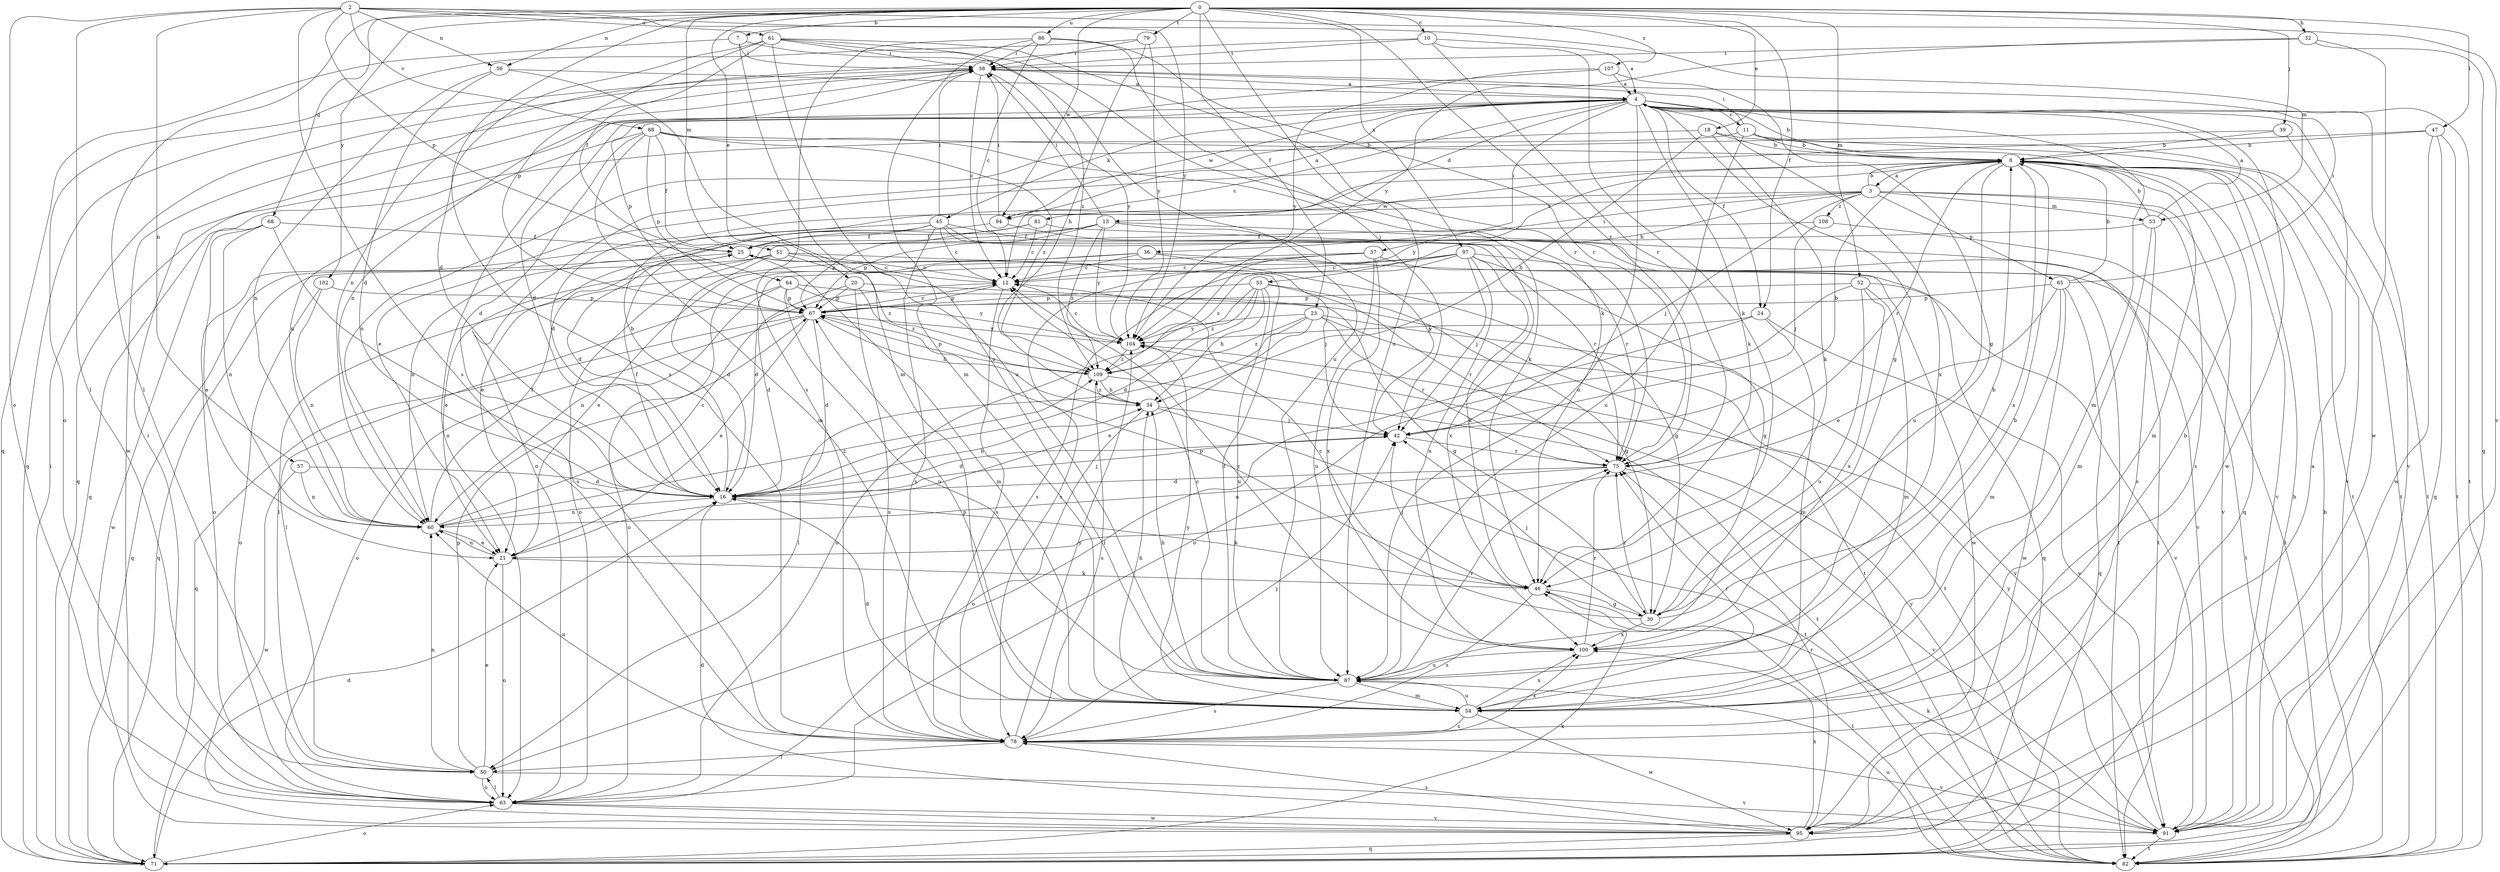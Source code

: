 strict digraph  {
0;
2;
3;
4;
7;
8;
10;
11;
12;
13;
16;
18;
20;
21;
23;
24;
25;
30;
32;
33;
34;
36;
37;
38;
39;
42;
45;
46;
47;
50;
51;
52;
53;
54;
56;
57;
60;
61;
63;
64;
65;
67;
68;
71;
75;
78;
79;
81;
82;
86;
87;
88;
91;
94;
95;
97;
100;
102;
104;
107;
108;
109;
0 -> 7  [label=b];
0 -> 10  [label=c];
0 -> 18  [label=e];
0 -> 20  [label=e];
0 -> 23  [label=f];
0 -> 24  [label=f];
0 -> 32  [label=h];
0 -> 39  [label=j];
0 -> 47  [label=l];
0 -> 50  [label=l];
0 -> 51  [label=m];
0 -> 52  [label=m];
0 -> 56  [label=n];
0 -> 68  [label=q];
0 -> 75  [label=r];
0 -> 78  [label=s];
0 -> 79  [label=t];
0 -> 86  [label=u];
0 -> 87  [label=u];
0 -> 94  [label=w];
0 -> 97  [label=x];
0 -> 102  [label=y];
0 -> 107  [label=z];
2 -> 50  [label=l];
2 -> 53  [label=m];
2 -> 56  [label=n];
2 -> 57  [label=n];
2 -> 61  [label=o];
2 -> 63  [label=o];
2 -> 64  [label=p];
2 -> 78  [label=s];
2 -> 88  [label=v];
2 -> 91  [label=v];
2 -> 104  [label=y];
3 -> 8  [label=b];
3 -> 33  [label=h];
3 -> 36  [label=i];
3 -> 42  [label=j];
3 -> 53  [label=m];
3 -> 65  [label=p];
3 -> 78  [label=s];
3 -> 81  [label=t];
3 -> 91  [label=v];
3 -> 94  [label=w];
3 -> 108  [label=z];
4 -> 8  [label=b];
4 -> 11  [label=c];
4 -> 12  [label=c];
4 -> 13  [label=d];
4 -> 16  [label=d];
4 -> 24  [label=f];
4 -> 30  [label=g];
4 -> 37  [label=i];
4 -> 45  [label=k];
4 -> 46  [label=k];
4 -> 54  [label=m];
4 -> 67  [label=p];
4 -> 71  [label=q];
4 -> 82  [label=t];
4 -> 87  [label=u];
4 -> 91  [label=v];
4 -> 94  [label=w];
4 -> 95  [label=w];
4 -> 100  [label=x];
7 -> 38  [label=i];
7 -> 54  [label=m];
7 -> 71  [label=q];
7 -> 87  [label=u];
8 -> 3  [label=a];
8 -> 16  [label=d];
8 -> 54  [label=m];
8 -> 71  [label=q];
8 -> 75  [label=r];
8 -> 87  [label=u];
8 -> 91  [label=v];
8 -> 100  [label=x];
8 -> 104  [label=y];
10 -> 4  [label=a];
10 -> 38  [label=i];
10 -> 46  [label=k];
10 -> 60  [label=n];
10 -> 75  [label=r];
11 -> 8  [label=b];
11 -> 38  [label=i];
11 -> 71  [label=q];
11 -> 82  [label=t];
11 -> 87  [label=u];
11 -> 91  [label=v];
12 -> 67  [label=p];
12 -> 78  [label=s];
13 -> 25  [label=f];
13 -> 38  [label=i];
13 -> 42  [label=j];
13 -> 60  [label=n];
13 -> 67  [label=p];
13 -> 82  [label=t];
13 -> 104  [label=y];
13 -> 109  [label=z];
16 -> 8  [label=b];
16 -> 25  [label=f];
16 -> 34  [label=h];
16 -> 42  [label=j];
16 -> 46  [label=k];
16 -> 60  [label=n];
18 -> 8  [label=b];
18 -> 34  [label=h];
18 -> 46  [label=k];
18 -> 63  [label=o];
18 -> 82  [label=t];
20 -> 16  [label=d];
20 -> 30  [label=g];
20 -> 67  [label=p];
20 -> 78  [label=s];
20 -> 109  [label=z];
21 -> 46  [label=k];
21 -> 60  [label=n];
21 -> 63  [label=o];
23 -> 21  [label=e];
23 -> 50  [label=l];
23 -> 75  [label=r];
23 -> 82  [label=t];
23 -> 91  [label=v];
23 -> 104  [label=y];
23 -> 109  [label=z];
24 -> 50  [label=l];
24 -> 54  [label=m];
24 -> 91  [label=v];
24 -> 104  [label=y];
25 -> 12  [label=c];
25 -> 54  [label=m];
25 -> 71  [label=q];
30 -> 8  [label=b];
30 -> 12  [label=c];
30 -> 42  [label=j];
30 -> 75  [label=r];
30 -> 100  [label=x];
32 -> 38  [label=i];
32 -> 71  [label=q];
32 -> 95  [label=w];
32 -> 104  [label=y];
33 -> 16  [label=d];
33 -> 30  [label=g];
33 -> 34  [label=h];
33 -> 63  [label=o];
33 -> 67  [label=p];
33 -> 75  [label=r];
33 -> 87  [label=u];
33 -> 109  [label=z];
34 -> 42  [label=j];
34 -> 63  [label=o];
34 -> 82  [label=t];
34 -> 109  [label=z];
36 -> 12  [label=c];
36 -> 21  [label=e];
36 -> 30  [label=g];
36 -> 50  [label=l];
36 -> 82  [label=t];
37 -> 12  [label=c];
37 -> 63  [label=o];
37 -> 71  [label=q];
37 -> 78  [label=s];
37 -> 87  [label=u];
37 -> 100  [label=x];
38 -> 4  [label=a];
38 -> 12  [label=c];
38 -> 60  [label=n];
38 -> 71  [label=q];
38 -> 95  [label=w];
38 -> 104  [label=y];
39 -> 8  [label=b];
39 -> 60  [label=n];
39 -> 82  [label=t];
42 -> 8  [label=b];
42 -> 16  [label=d];
42 -> 75  [label=r];
45 -> 12  [label=c];
45 -> 16  [label=d];
45 -> 25  [label=f];
45 -> 38  [label=i];
45 -> 63  [label=o];
45 -> 75  [label=r];
45 -> 78  [label=s];
45 -> 82  [label=t];
45 -> 91  [label=v];
46 -> 30  [label=g];
46 -> 42  [label=j];
46 -> 67  [label=p];
46 -> 78  [label=s];
46 -> 82  [label=t];
47 -> 8  [label=b];
47 -> 21  [label=e];
47 -> 71  [label=q];
47 -> 82  [label=t];
47 -> 95  [label=w];
50 -> 21  [label=e];
50 -> 60  [label=n];
50 -> 63  [label=o];
50 -> 67  [label=p];
50 -> 91  [label=v];
51 -> 12  [label=c];
51 -> 16  [label=d];
51 -> 21  [label=e];
51 -> 42  [label=j];
51 -> 71  [label=q];
51 -> 109  [label=z];
52 -> 54  [label=m];
52 -> 63  [label=o];
52 -> 67  [label=p];
52 -> 87  [label=u];
52 -> 91  [label=v];
52 -> 100  [label=x];
53 -> 4  [label=a];
53 -> 8  [label=b];
53 -> 54  [label=m];
53 -> 63  [label=o];
53 -> 78  [label=s];
54 -> 8  [label=b];
54 -> 16  [label=d];
54 -> 34  [label=h];
54 -> 67  [label=p];
54 -> 75  [label=r];
54 -> 78  [label=s];
54 -> 87  [label=u];
54 -> 95  [label=w];
54 -> 100  [label=x];
54 -> 104  [label=y];
56 -> 4  [label=a];
56 -> 16  [label=d];
56 -> 60  [label=n];
56 -> 87  [label=u];
57 -> 16  [label=d];
57 -> 60  [label=n];
57 -> 95  [label=w];
60 -> 12  [label=c];
60 -> 21  [label=e];
60 -> 25  [label=f];
60 -> 109  [label=z];
61 -> 16  [label=d];
61 -> 25  [label=f];
61 -> 38  [label=i];
61 -> 46  [label=k];
61 -> 67  [label=p];
61 -> 75  [label=r];
61 -> 87  [label=u];
61 -> 109  [label=z];
63 -> 38  [label=i];
63 -> 50  [label=l];
63 -> 91  [label=v];
63 -> 95  [label=w];
64 -> 50  [label=l];
64 -> 60  [label=n];
64 -> 67  [label=p];
64 -> 82  [label=t];
64 -> 87  [label=u];
64 -> 104  [label=y];
65 -> 8  [label=b];
65 -> 21  [label=e];
65 -> 38  [label=i];
65 -> 54  [label=m];
65 -> 67  [label=p];
65 -> 71  [label=q];
65 -> 95  [label=w];
67 -> 12  [label=c];
67 -> 16  [label=d];
67 -> 21  [label=e];
67 -> 34  [label=h];
67 -> 63  [label=o];
67 -> 71  [label=q];
67 -> 104  [label=y];
68 -> 21  [label=e];
68 -> 25  [label=f];
68 -> 60  [label=n];
68 -> 78  [label=s];
68 -> 95  [label=w];
71 -> 16  [label=d];
71 -> 38  [label=i];
71 -> 46  [label=k];
71 -> 63  [label=o];
75 -> 16  [label=d];
75 -> 60  [label=n];
75 -> 91  [label=v];
78 -> 42  [label=j];
78 -> 50  [label=l];
78 -> 60  [label=n];
78 -> 91  [label=v];
78 -> 100  [label=x];
78 -> 104  [label=y];
79 -> 34  [label=h];
79 -> 38  [label=i];
79 -> 63  [label=o];
79 -> 104  [label=y];
81 -> 12  [label=c];
81 -> 25  [label=f];
81 -> 67  [label=p];
81 -> 75  [label=r];
82 -> 8  [label=b];
82 -> 87  [label=u];
82 -> 104  [label=y];
86 -> 12  [label=c];
86 -> 38  [label=i];
86 -> 42  [label=j];
86 -> 54  [label=m];
86 -> 75  [label=r];
86 -> 78  [label=s];
87 -> 8  [label=b];
87 -> 12  [label=c];
87 -> 25  [label=f];
87 -> 34  [label=h];
87 -> 54  [label=m];
87 -> 75  [label=r];
87 -> 78  [label=s];
88 -> 8  [label=b];
88 -> 16  [label=d];
88 -> 25  [label=f];
88 -> 46  [label=k];
88 -> 54  [label=m];
88 -> 60  [label=n];
88 -> 67  [label=p];
88 -> 109  [label=z];
91 -> 8  [label=b];
91 -> 46  [label=k];
91 -> 82  [label=t];
91 -> 104  [label=y];
94 -> 4  [label=a];
94 -> 21  [label=e];
94 -> 38  [label=i];
94 -> 100  [label=x];
95 -> 4  [label=a];
95 -> 16  [label=d];
95 -> 71  [label=q];
95 -> 75  [label=r];
95 -> 78  [label=s];
95 -> 100  [label=x];
97 -> 12  [label=c];
97 -> 16  [label=d];
97 -> 30  [label=g];
97 -> 42  [label=j];
97 -> 46  [label=k];
97 -> 78  [label=s];
97 -> 95  [label=w];
97 -> 100  [label=x];
97 -> 109  [label=z];
100 -> 12  [label=c];
100 -> 75  [label=r];
100 -> 87  [label=u];
102 -> 60  [label=n];
102 -> 63  [label=o];
102 -> 67  [label=p];
104 -> 12  [label=c];
104 -> 109  [label=z];
107 -> 4  [label=a];
107 -> 30  [label=g];
107 -> 63  [label=o];
107 -> 104  [label=y];
108 -> 25  [label=f];
108 -> 42  [label=j];
108 -> 82  [label=t];
109 -> 34  [label=h];
109 -> 67  [label=p];
109 -> 78  [label=s];
109 -> 82  [label=t];
}
